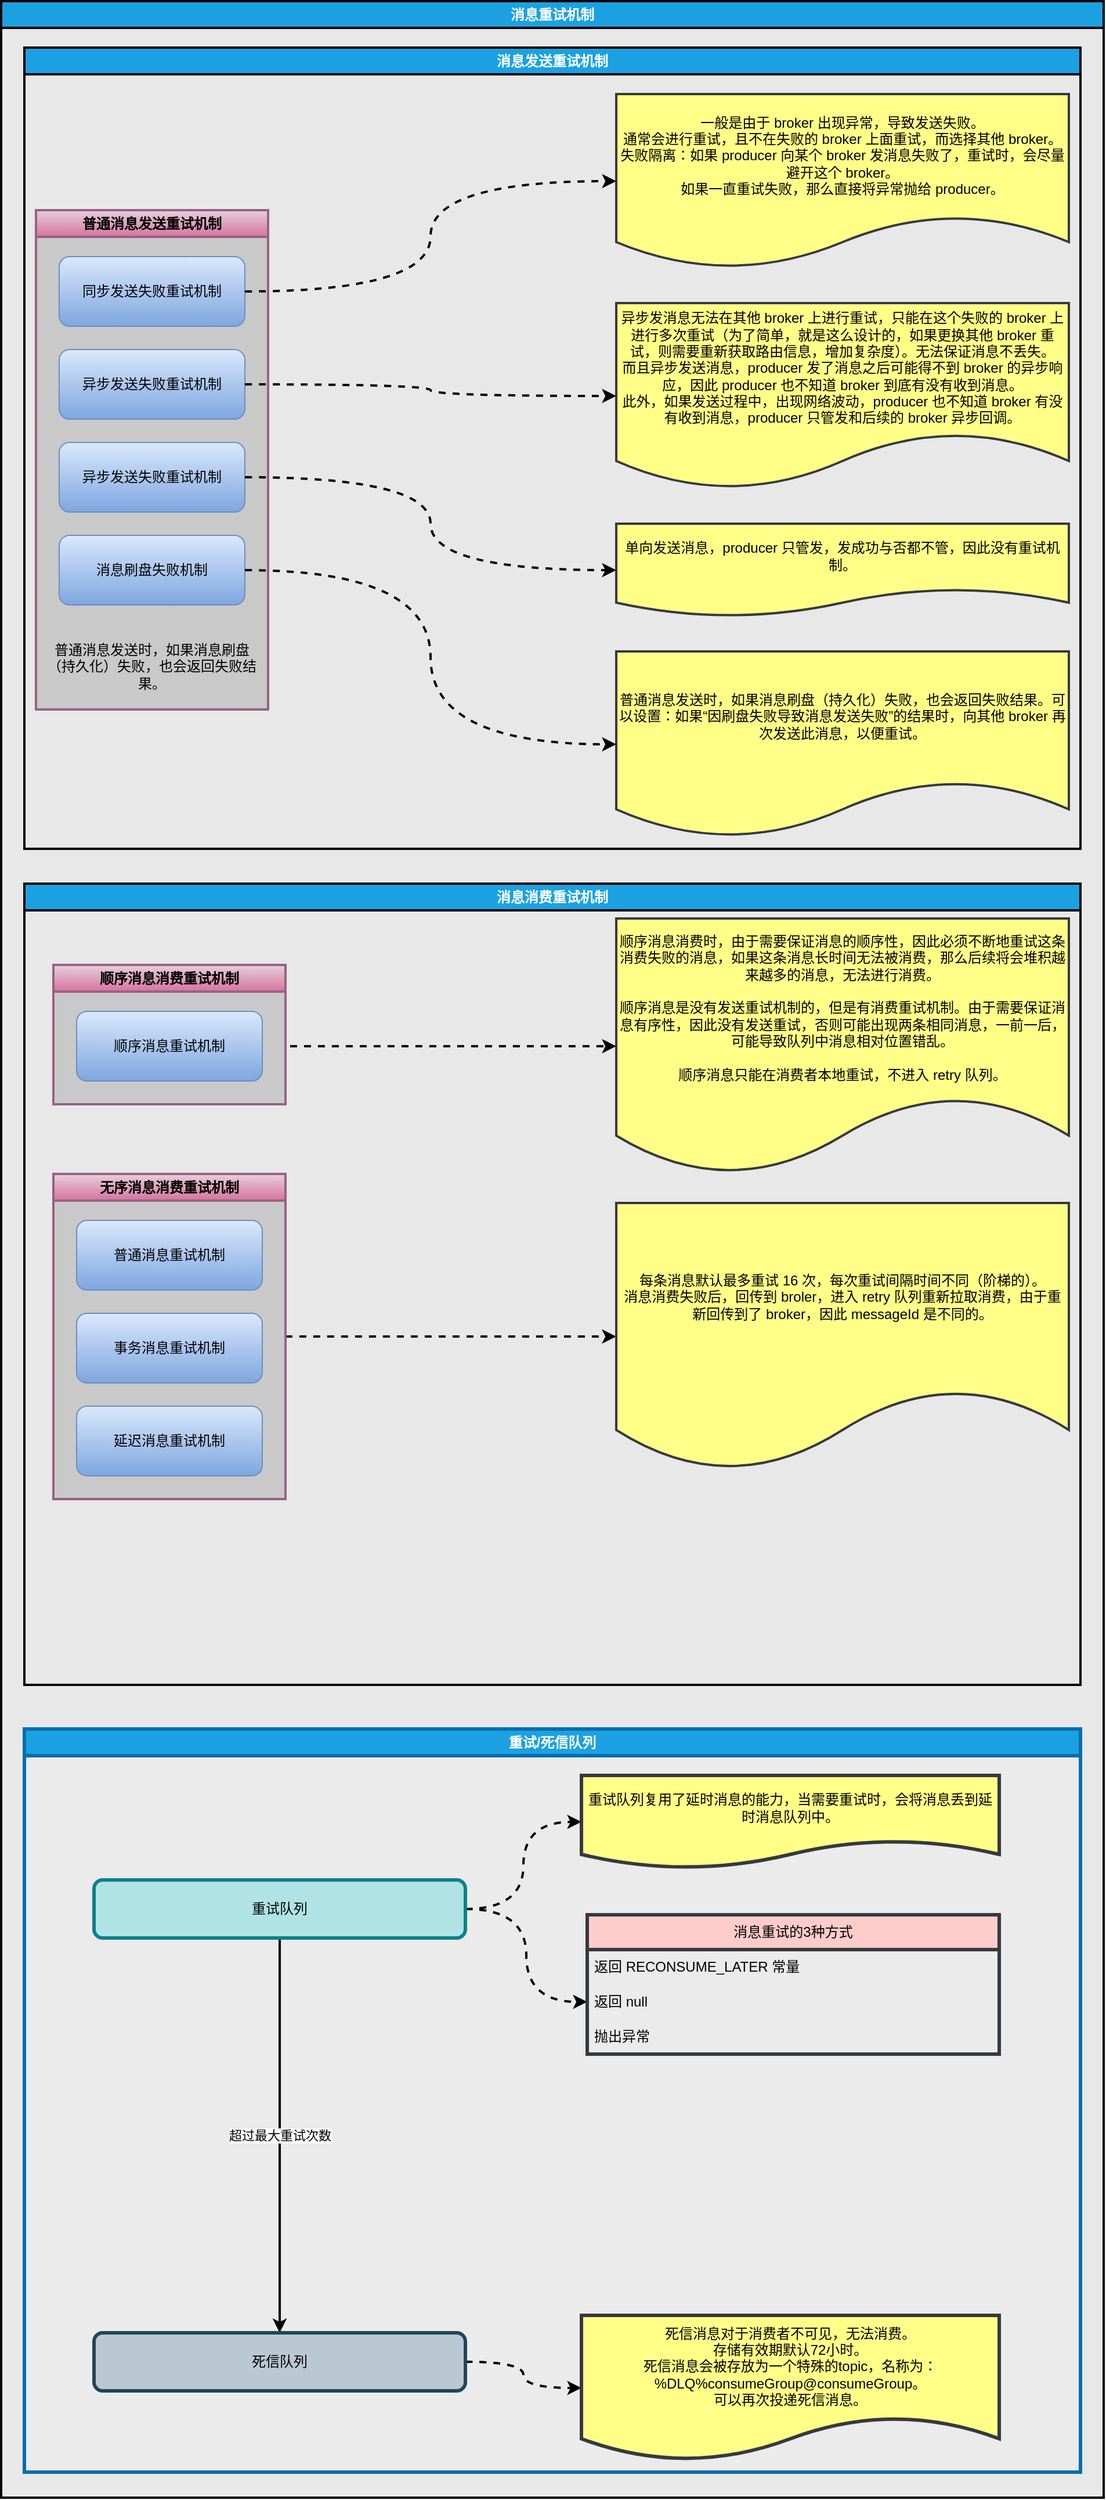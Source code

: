 <mxfile version="20.8.16" type="device"><diagram name="第 1 页" id="Yn7XceL9-On77LsrOpf2"><mxGraphModel dx="2060" dy="1200" grid="1" gridSize="10" guides="1" tooltips="1" connect="1" arrows="1" fold="1" page="1" pageScale="1" pageWidth="2200" pageHeight="2920" math="0" shadow="0"><root><mxCell id="0"/><mxCell id="1" parent="0"/><mxCell id="t2i_YY53LgriBoMZDA3Q-28" value="消息重试机制" style="swimlane;whiteSpace=wrap;html=1;fillColor=#1ba1e2;strokeColor=default;fontColor=#ffffff;strokeWidth=2;swimlaneFillColor=#E8E8E8;perimeterSpacing=0;glass=0;rounded=0;shadow=0;" parent="1" vertex="1"><mxGeometry x="360" y="220" width="950" height="2150" as="geometry"/></mxCell><mxCell id="t2i_YY53LgriBoMZDA3Q-1" value="消息发送重试机制" style="swimlane;whiteSpace=wrap;html=1;fillColor=#1ba1e2;strokeColor=default;fontColor=#ffffff;strokeWidth=2;swimlaneFillColor=#E8E8E8;perimeterSpacing=0;glass=0;rounded=0;shadow=0;" parent="t2i_YY53LgriBoMZDA3Q-28" vertex="1"><mxGeometry x="20" y="40" width="910" height="690" as="geometry"/></mxCell><mxCell id="t2i_YY53LgriBoMZDA3Q-7" value="普通消息发送重试机制" style="swimlane;whiteSpace=wrap;html=1;strokeColor=#996185;strokeWidth=2;fillColor=#e6d0de;gradientColor=#d5739d;swimlaneFillColor=#C9C9C9;" parent="t2i_YY53LgriBoMZDA3Q-1" vertex="1"><mxGeometry x="10" y="140" width="200" height="430" as="geometry"/></mxCell><mxCell id="Mow-AdecRi5KN_6bWagi-3" value="同步发送失败重试机制" style="rounded=1;whiteSpace=wrap;html=1;fillColor=#dae8fc;strokeColor=#6c8ebf;gradientColor=#7ea6e0;" parent="t2i_YY53LgriBoMZDA3Q-7" vertex="1"><mxGeometry x="20" y="40" width="160" height="60" as="geometry"/></mxCell><mxCell id="Mow-AdecRi5KN_6bWagi-4" value="异步发送失败重试机制" style="rounded=1;whiteSpace=wrap;html=1;fillColor=#dae8fc;strokeColor=#6c8ebf;gradientColor=#7ea6e0;" parent="t2i_YY53LgriBoMZDA3Q-7" vertex="1"><mxGeometry x="20" y="120" width="160" height="60" as="geometry"/></mxCell><mxCell id="Mow-AdecRi5KN_6bWagi-5" value="消息刷盘失败机制" style="rounded=1;whiteSpace=wrap;html=1;fillColor=#dae8fc;strokeColor=#6c8ebf;gradientColor=#7ea6e0;" parent="t2i_YY53LgriBoMZDA3Q-7" vertex="1"><mxGeometry x="20" y="280" width="160" height="60" as="geometry"/></mxCell><mxCell id="t2i_YY53LgriBoMZDA3Q-18" value="普通消息发送时，如果消息刷盘（持久化）失败，也会返回失败结果。" style="text;html=1;strokeColor=none;fillColor=none;align=center;verticalAlign=middle;whiteSpace=wrap;rounded=0;" parent="t2i_YY53LgriBoMZDA3Q-7" vertex="1"><mxGeometry x="5" y="358" width="190" height="70" as="geometry"/></mxCell><mxCell id="t2i_YY53LgriBoMZDA3Q-45" value="异步发送失败重试机制" style="rounded=1;whiteSpace=wrap;html=1;fillColor=#dae8fc;strokeColor=#6c8ebf;gradientColor=#7ea6e0;" parent="t2i_YY53LgriBoMZDA3Q-7" vertex="1"><mxGeometry x="20" y="200" width="160" height="60" as="geometry"/></mxCell><mxCell id="t2i_YY53LgriBoMZDA3Q-13" value="一般是由于 broker 出现异常，导致发送失败。&lt;br&gt;通常会进行重试，且不在失败的 broker 上面重试，而选择其他 broker。&lt;br&gt;失败隔离：如果 producer 向某个 broker 发消息失败了，重试时，会尽量避开这个 broker。&lt;br&gt;如果一直重试失败，那么直接将异常抛给 producer。" style="shape=document;whiteSpace=wrap;html=1;boundedLbl=1;strokeColor=#36393d;strokeWidth=2;fillColor=#ffff88;" parent="t2i_YY53LgriBoMZDA3Q-1" vertex="1"><mxGeometry x="510" y="40" width="390" height="150" as="geometry"/></mxCell><mxCell id="t2i_YY53LgriBoMZDA3Q-14" style="edgeStyle=orthogonalEdgeStyle;rounded=0;orthogonalLoop=1;jettySize=auto;html=1;entryX=0;entryY=0.5;entryDx=0;entryDy=0;strokeWidth=2;dashed=1;curved=1;" parent="t2i_YY53LgriBoMZDA3Q-1" source="Mow-AdecRi5KN_6bWagi-3" target="t2i_YY53LgriBoMZDA3Q-13" edge="1"><mxGeometry relative="1" as="geometry"/></mxCell><mxCell id="t2i_YY53LgriBoMZDA3Q-16" value="异步发消息无法在其他 broker 上进行重试，只能在这个失败的 broker 上进行多次重试（为了简单，就是这么设计的，如果更换其他 broker 重试，则需要重新获取路由信息，增加复杂度）。无法保证消息不丢失。&lt;br&gt;而且异步发送消息，producer 发了消息之后可能得不到 broker 的异步响应，因此 producer 也不知道 broker 到底有没有收到消息。&lt;br&gt;此外，如果发送过程中，出现网络波动，producer 也不知道 broker 有没有收到消息，producer 只管发和后续的 broker 异步回调。" style="shape=document;whiteSpace=wrap;html=1;boundedLbl=1;strokeColor=#36393d;strokeWidth=2;fillColor=#ffff88;" parent="t2i_YY53LgriBoMZDA3Q-1" vertex="1"><mxGeometry x="510" y="220" width="390" height="160" as="geometry"/></mxCell><mxCell id="t2i_YY53LgriBoMZDA3Q-17" style="edgeStyle=orthogonalEdgeStyle;curved=1;rounded=0;orthogonalLoop=1;jettySize=auto;html=1;entryX=0;entryY=0.5;entryDx=0;entryDy=0;dashed=1;strokeWidth=2;" parent="t2i_YY53LgriBoMZDA3Q-1" source="Mow-AdecRi5KN_6bWagi-4" target="t2i_YY53LgriBoMZDA3Q-16" edge="1"><mxGeometry relative="1" as="geometry"/></mxCell><mxCell id="t2i_YY53LgriBoMZDA3Q-19" value="普通消息发送时，如果消息刷盘（持久化）失败，也会返回失败结果。可以设置：如果“因刷盘失败导致消息发送失败”的结果时，向其他 broker 再次发送此消息，以便重试。" style="shape=document;whiteSpace=wrap;html=1;boundedLbl=1;strokeColor=#36393d;strokeWidth=2;fillColor=#ffff88;" parent="t2i_YY53LgriBoMZDA3Q-1" vertex="1"><mxGeometry x="510" y="520" width="390" height="160" as="geometry"/></mxCell><mxCell id="t2i_YY53LgriBoMZDA3Q-20" style="edgeStyle=orthogonalEdgeStyle;curved=1;rounded=0;orthogonalLoop=1;jettySize=auto;html=1;entryX=0;entryY=0.5;entryDx=0;entryDy=0;dashed=1;strokeWidth=2;" parent="t2i_YY53LgriBoMZDA3Q-1" source="Mow-AdecRi5KN_6bWagi-5" target="t2i_YY53LgriBoMZDA3Q-19" edge="1"><mxGeometry relative="1" as="geometry"/></mxCell><mxCell id="t2i_YY53LgriBoMZDA3Q-46" value="单向发送消息，producer 只管发，发成功与否都不管，因此没有重试机制。" style="shape=document;whiteSpace=wrap;html=1;boundedLbl=1;strokeColor=#36393d;strokeWidth=2;fillColor=#ffff88;" parent="t2i_YY53LgriBoMZDA3Q-1" vertex="1"><mxGeometry x="510" y="410" width="390" height="80" as="geometry"/></mxCell><mxCell id="t2i_YY53LgriBoMZDA3Q-47" style="edgeStyle=orthogonalEdgeStyle;curved=1;rounded=0;orthogonalLoop=1;jettySize=auto;html=1;entryX=0;entryY=0.5;entryDx=0;entryDy=0;dashed=1;strokeWidth=2;" parent="t2i_YY53LgriBoMZDA3Q-1" source="t2i_YY53LgriBoMZDA3Q-45" target="t2i_YY53LgriBoMZDA3Q-46" edge="1"><mxGeometry relative="1" as="geometry"/></mxCell><mxCell id="t2i_YY53LgriBoMZDA3Q-44" value="消息消费重试机制" style="swimlane;whiteSpace=wrap;html=1;fillColor=#1ba1e2;strokeColor=default;fontColor=#ffffff;strokeWidth=2;swimlaneFillColor=#E8E8E8;perimeterSpacing=0;glass=0;rounded=0;shadow=0;" parent="t2i_YY53LgriBoMZDA3Q-28" vertex="1"><mxGeometry x="20" y="760" width="910" height="690" as="geometry"/></mxCell><mxCell id="t2i_YY53LgriBoMZDA3Q-26" value="顺序消息消费时，由于需要保证消息的顺序性，因此必须不断地重试这条消费失败的消息，如果这条消息长时间无法被消费，那么后续将会堆积越来越多的消息，无法进行消费。&lt;br&gt;&lt;br&gt;顺序消息是没有发送重试机制的，但是有消费重试机制。由于需要保证消息有序性，因此没有发送重试，否则可能出现两条相同消息，一前一后，可能导致队列中消息相对位置错乱。&lt;br&gt;&lt;br&gt;顺序消息只能在消费者本地重试，不进入 retry 队列。&lt;br&gt;" style="shape=document;whiteSpace=wrap;html=1;boundedLbl=1;strokeColor=#36393d;strokeWidth=2;fillColor=#ffff88;" parent="t2i_YY53LgriBoMZDA3Q-44" vertex="1"><mxGeometry x="510" y="30" width="390" height="220" as="geometry"/></mxCell><mxCell id="t2i_YY53LgriBoMZDA3Q-27" style="edgeStyle=orthogonalEdgeStyle;curved=1;rounded=0;orthogonalLoop=1;jettySize=auto;html=1;entryX=0;entryY=0.5;entryDx=0;entryDy=0;dashed=1;strokeWidth=2;" parent="t2i_YY53LgriBoMZDA3Q-44" source="t2i_YY53LgriBoMZDA3Q-22" target="t2i_YY53LgriBoMZDA3Q-26" edge="1"><mxGeometry relative="1" as="geometry"/></mxCell><mxCell id="t2i_YY53LgriBoMZDA3Q-21" value="顺序消息消费重试机制" style="swimlane;whiteSpace=wrap;html=1;strokeColor=#996185;strokeWidth=2;fillColor=#e6d0de;gradientColor=#d5739d;swimlaneFillColor=#C9C9C9;" parent="t2i_YY53LgriBoMZDA3Q-44" vertex="1"><mxGeometry x="25" y="70" width="200" height="120" as="geometry"/></mxCell><mxCell id="t2i_YY53LgriBoMZDA3Q-22" value="顺序消息重试机制" style="rounded=1;whiteSpace=wrap;html=1;fillColor=#dae8fc;strokeColor=#6c8ebf;gradientColor=#7ea6e0;" parent="t2i_YY53LgriBoMZDA3Q-21" vertex="1"><mxGeometry x="20" y="40" width="160" height="60" as="geometry"/></mxCell><mxCell id="t2i_YY53LgriBoMZDA3Q-53" style="edgeStyle=orthogonalEdgeStyle;curved=1;rounded=0;orthogonalLoop=1;jettySize=auto;html=1;entryX=0;entryY=0.5;entryDx=0;entryDy=0;dashed=1;strokeWidth=2;" parent="t2i_YY53LgriBoMZDA3Q-44" source="t2i_YY53LgriBoMZDA3Q-48" target="t2i_YY53LgriBoMZDA3Q-52" edge="1"><mxGeometry relative="1" as="geometry"/></mxCell><mxCell id="t2i_YY53LgriBoMZDA3Q-48" value="无序消息消费重试机制" style="swimlane;whiteSpace=wrap;html=1;strokeColor=#996185;strokeWidth=2;fillColor=#e6d0de;gradientColor=#d5739d;swimlaneFillColor=#C9C9C9;" parent="t2i_YY53LgriBoMZDA3Q-44" vertex="1"><mxGeometry x="25" y="250" width="200" height="280" as="geometry"/></mxCell><mxCell id="t2i_YY53LgriBoMZDA3Q-49" value="普通消息重试机制" style="rounded=1;whiteSpace=wrap;html=1;fillColor=#dae8fc;strokeColor=#6c8ebf;gradientColor=#7ea6e0;" parent="t2i_YY53LgriBoMZDA3Q-48" vertex="1"><mxGeometry x="20" y="40" width="160" height="60" as="geometry"/></mxCell><mxCell id="t2i_YY53LgriBoMZDA3Q-50" value="事务消息重试机制" style="rounded=1;whiteSpace=wrap;html=1;fillColor=#dae8fc;strokeColor=#6c8ebf;gradientColor=#7ea6e0;" parent="t2i_YY53LgriBoMZDA3Q-48" vertex="1"><mxGeometry x="20" y="120" width="160" height="60" as="geometry"/></mxCell><mxCell id="t2i_YY53LgriBoMZDA3Q-51" value="延迟消息重试机制" style="rounded=1;whiteSpace=wrap;html=1;fillColor=#dae8fc;strokeColor=#6c8ebf;gradientColor=#7ea6e0;" parent="t2i_YY53LgriBoMZDA3Q-48" vertex="1"><mxGeometry x="20" y="200" width="160" height="60" as="geometry"/></mxCell><mxCell id="t2i_YY53LgriBoMZDA3Q-52" value="每条消息默认最多重试 16 次，每次重试间隔时间不同（阶梯的）。&lt;br&gt;消息消费失败后，回传到 broler，进入 retry 队列重新拉取消费，由于重新回传到了 broker，因此 messageId 是不同的。" style="shape=document;whiteSpace=wrap;html=1;boundedLbl=1;strokeColor=#36393d;strokeWidth=2;fillColor=#ffff88;" parent="t2i_YY53LgriBoMZDA3Q-44" vertex="1"><mxGeometry x="510" y="275" width="390" height="230" as="geometry"/></mxCell><mxCell id="t2i_YY53LgriBoMZDA3Q-54" value="重试/死信队列" style="swimlane;whiteSpace=wrap;html=1;rounded=0;shadow=0;glass=0;sketch=0;strokeColor=#006EAF;strokeWidth=3;fillColor=#1ba1e2;startSize=23;fontColor=#ffffff;swimlaneFillColor=#EBEBEB;" parent="t2i_YY53LgriBoMZDA3Q-28" vertex="1"><mxGeometry x="20" y="1488" width="910" height="640" as="geometry"/></mxCell><mxCell id="t2i_YY53LgriBoMZDA3Q-57" value="超过最大重试次数" style="edgeStyle=orthogonalEdgeStyle;curved=1;rounded=0;orthogonalLoop=1;jettySize=auto;html=1;entryX=0.5;entryY=0;entryDx=0;entryDy=0;strokeWidth=2;" parent="t2i_YY53LgriBoMZDA3Q-54" source="t2i_YY53LgriBoMZDA3Q-55" target="t2i_YY53LgriBoMZDA3Q-56" edge="1"><mxGeometry relative="1" as="geometry"/></mxCell><mxCell id="t2i_YY53LgriBoMZDA3Q-59" style="edgeStyle=orthogonalEdgeStyle;curved=1;rounded=0;orthogonalLoop=1;jettySize=auto;html=1;entryX=0;entryY=0.5;entryDx=0;entryDy=0;strokeWidth=2;dashed=1;" parent="t2i_YY53LgriBoMZDA3Q-54" source="t2i_YY53LgriBoMZDA3Q-55" target="t2i_YY53LgriBoMZDA3Q-58" edge="1"><mxGeometry relative="1" as="geometry"/></mxCell><mxCell id="t2i_YY53LgriBoMZDA3Q-64" style="edgeStyle=orthogonalEdgeStyle;curved=1;rounded=0;orthogonalLoop=1;jettySize=auto;html=1;exitX=1;exitY=0.5;exitDx=0;exitDy=0;entryX=0;entryY=0.5;entryDx=0;entryDy=0;dashed=1;strokeWidth=2;" parent="t2i_YY53LgriBoMZDA3Q-54" source="t2i_YY53LgriBoMZDA3Q-55" target="t2i_YY53LgriBoMZDA3Q-62" edge="1"><mxGeometry relative="1" as="geometry"/></mxCell><mxCell id="t2i_YY53LgriBoMZDA3Q-55" value="重试队列" style="rounded=1;whiteSpace=wrap;html=1;shadow=0;glass=0;sketch=0;strokeColor=#0e8088;strokeWidth=3;fillColor=#b0e3e6;" parent="t2i_YY53LgriBoMZDA3Q-54" vertex="1"><mxGeometry x="60" y="130" width="320" height="50" as="geometry"/></mxCell><mxCell id="t2i_YY53LgriBoMZDA3Q-66" style="edgeStyle=orthogonalEdgeStyle;curved=1;rounded=0;orthogonalLoop=1;jettySize=auto;html=1;entryX=0;entryY=0.5;entryDx=0;entryDy=0;dashed=1;strokeWidth=2;" parent="t2i_YY53LgriBoMZDA3Q-54" source="t2i_YY53LgriBoMZDA3Q-56" target="t2i_YY53LgriBoMZDA3Q-65" edge="1"><mxGeometry relative="1" as="geometry"/></mxCell><mxCell id="t2i_YY53LgriBoMZDA3Q-56" value="死信队列" style="rounded=1;whiteSpace=wrap;html=1;shadow=0;glass=0;sketch=0;strokeColor=#23445d;strokeWidth=3;fillColor=#bac8d3;" parent="t2i_YY53LgriBoMZDA3Q-54" vertex="1"><mxGeometry x="60" y="520" width="320" height="50" as="geometry"/></mxCell><mxCell id="t2i_YY53LgriBoMZDA3Q-58" value="重试队列复用了延时消息的能力，当需要重试时，会将消息丢到延时消息队列中。" style="shape=document;whiteSpace=wrap;html=1;boundedLbl=1;rounded=0;shadow=0;glass=0;sketch=0;strokeColor=#36393d;strokeWidth=3;fillColor=#ffff88;" parent="t2i_YY53LgriBoMZDA3Q-54" vertex="1"><mxGeometry x="480" y="40" width="360" height="80" as="geometry"/></mxCell><mxCell id="t2i_YY53LgriBoMZDA3Q-60" value="消息重试的3种方式" style="swimlane;fontStyle=0;childLayout=stackLayout;horizontal=1;startSize=30;horizontalStack=0;resizeParent=1;resizeParentMax=0;resizeLast=0;collapsible=1;marginBottom=0;whiteSpace=wrap;html=1;rounded=0;shadow=0;glass=0;sketch=0;strokeColor=#36393d;strokeWidth=3;fillColor=#ffcccc;" parent="t2i_YY53LgriBoMZDA3Q-54" vertex="1"><mxGeometry x="485" y="160" width="355" height="120" as="geometry"/></mxCell><mxCell id="t2i_YY53LgriBoMZDA3Q-61" value="返回 RECONSUME_LATER 常量" style="text;strokeColor=none;fillColor=none;align=left;verticalAlign=middle;spacingLeft=4;spacingRight=4;overflow=hidden;points=[[0,0.5],[1,0.5]];portConstraint=eastwest;rotatable=0;whiteSpace=wrap;html=1;" parent="t2i_YY53LgriBoMZDA3Q-60" vertex="1"><mxGeometry y="30" width="355" height="30" as="geometry"/></mxCell><mxCell id="t2i_YY53LgriBoMZDA3Q-62" value="返回 null" style="text;strokeColor=none;fillColor=none;align=left;verticalAlign=middle;spacingLeft=4;spacingRight=4;overflow=hidden;points=[[0,0.5],[1,0.5]];portConstraint=eastwest;rotatable=0;whiteSpace=wrap;html=1;" parent="t2i_YY53LgriBoMZDA3Q-60" vertex="1"><mxGeometry y="60" width="355" height="30" as="geometry"/></mxCell><mxCell id="t2i_YY53LgriBoMZDA3Q-63" value="抛出异常" style="text;strokeColor=none;fillColor=none;align=left;verticalAlign=middle;spacingLeft=4;spacingRight=4;overflow=hidden;points=[[0,0.5],[1,0.5]];portConstraint=eastwest;rotatable=0;whiteSpace=wrap;html=1;" parent="t2i_YY53LgriBoMZDA3Q-60" vertex="1"><mxGeometry y="90" width="355" height="30" as="geometry"/></mxCell><mxCell id="t2i_YY53LgriBoMZDA3Q-65" value="死信消息对于消费者不可见，无法消费。&lt;br&gt;存储有效期默认72小时。&lt;br&gt;死信消息会被存放为一个特殊的topic，名称为：%DLQ%consumeGroup@consumeGroup。&lt;br&gt;可以再次投递死信消息。" style="shape=document;whiteSpace=wrap;html=1;boundedLbl=1;rounded=0;shadow=0;glass=0;sketch=0;strokeColor=#36393d;strokeWidth=3;fillColor=#ffff88;" parent="t2i_YY53LgriBoMZDA3Q-54" vertex="1"><mxGeometry x="480" y="505" width="360" height="125" as="geometry"/></mxCell></root></mxGraphModel></diagram></mxfile>
